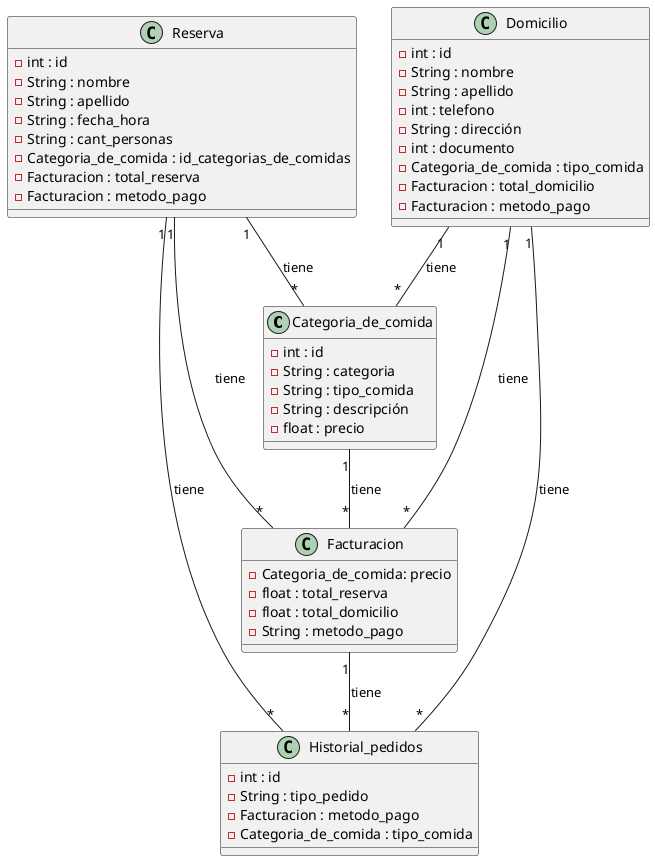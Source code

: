 > Script de la base de datos
```sql
    DROP DATABASE IF EXISTS parcial;

    CREATE DATABASE parcial;

    USE parcial;

    CREATE table categorias_de_carros (
        id INT NOT NULL PRIMARY KEY AUTO_INCREMENT,
        categoria VARCHAR1(150) NOT NULL UNIQUE,
        tipo_vehiculo VARCHAR(150) NOT NULL,
        descripción VARCHAR(150) NOT NULL
        
    ); 

    CREATE table autos (
        id INT NOT NULL PRIMARY KEY AUTO_INCREMENT,
        marca VARCHAR(150) NOT NULL,
        garantia DATE NOT NULL,
        cilindraje INT NOT NULL,
        FOREIGN KEY (id_categorias_de_carros) REFERENCES categorias_de_carros(id),
        descripciónVARCHAR(150) NOT NULL
    ); 

    CREATE table persona (
        id INT NOT NULL PRIMARY KEY AUTO_INCREMENT,
        nombre VARCHAR1(150) NOT NULL UNIQUE,
        apellido VARCHAR(150) NOT NULL,
        telefono INT NOT NULL,
        dirección VARCHAR(150) NOT NULL,
        documento INT NOT NULL
    ); 

    CREATE table Autos_persona  (
        id INT NOT NULL PRIMARY KEY AUTO_INCREMENT,
        FOREIGN KEY (id_autos) REFERENCES autos(id),
        FOREIGN KEY (id_persona) REFERENCES persona(id),
        descripción VARCHAR(150) NOT NULL
        
    ); 
```


@startuml BaseDatos

class Categoria_de_comida{
    - int : id
    - String : categoria
    - String : tipo_comida
    - String : descripción
    - float : precio
}

class Facturacion{
    - Categoria_de_comida: precio
    - float : total_reserva
    - float : total_domicilio
    - String : metodo_pago
}

class Historial_pedidos{
    - int : id
    - String : tipo_pedido
    - Facturacion : metodo_pago
    - Categoria_de_comida : tipo_comida
}

class Reserva{
    - int : id
    - String : nombre
    - String : apellido
    - String : fecha_hora
    - String : cant_personas
    - Categoria_de_comida : id_categorias_de_comidas
    - Facturacion : total_reserva
    - Facturacion : metodo_pago
}

class Domicilio{
    - int : id
    - String : nombre
    - String : apellido
    - int : telefono
    - String : dirección
    - int : documento
    - Categoria_de_comida : tipo_comida
    - Facturacion : total_domicilio
    - Facturacion : metodo_pago
}

Categoria_de_comida "1" -- "*" Facturacion : tiene
Reserva "1" -- "*" Categoria_de_comida : tiene
Domicilio "1" -- "*" Categoria_de_comida : tiene
Reserva "1" -- "*" Facturacion : tiene
Domicilio "1" -- "*" Facturacion : tiene
Facturacion "1" -- "*" Historial_pedidos : tiene
Reserva "1" -- "*" Historial_pedidos : tiene
Domicilio "1" -- "*" Historial_pedidos : tiene 

@enduml